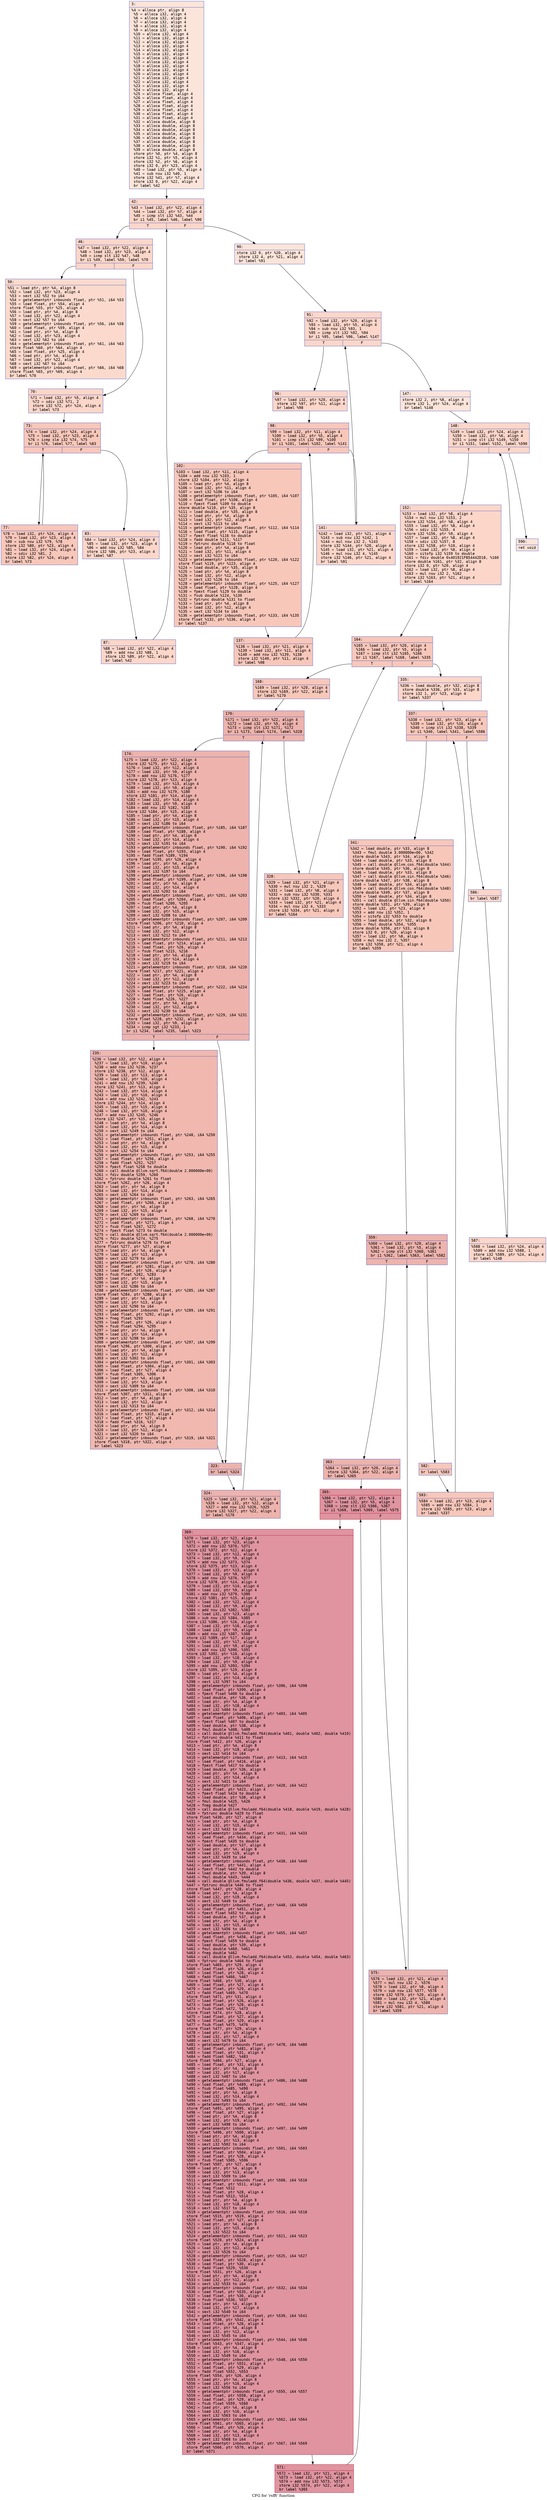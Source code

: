 digraph "CFG for 'rsfft' function" {
	label="CFG for 'rsfft' function";

	Node0x6000028d9f90 [shape=record,color="#3d50c3ff", style=filled, fillcolor="#f5c1a970" fontname="Courier",label="{3:\l|  %4 = alloca ptr, align 8\l  %5 = alloca i32, align 4\l  %6 = alloca i32, align 4\l  %7 = alloca i32, align 4\l  %8 = alloca i32, align 4\l  %9 = alloca i32, align 4\l  %10 = alloca i32, align 4\l  %11 = alloca i32, align 4\l  %12 = alloca i32, align 4\l  %13 = alloca i32, align 4\l  %14 = alloca i32, align 4\l  %15 = alloca i32, align 4\l  %16 = alloca i32, align 4\l  %17 = alloca i32, align 4\l  %18 = alloca i32, align 4\l  %19 = alloca i32, align 4\l  %20 = alloca i32, align 4\l  %21 = alloca i32, align 4\l  %22 = alloca i32, align 4\l  %23 = alloca i32, align 4\l  %24 = alloca i32, align 4\l  %25 = alloca float, align 4\l  %26 = alloca float, align 4\l  %27 = alloca float, align 4\l  %28 = alloca float, align 4\l  %29 = alloca float, align 4\l  %30 = alloca float, align 4\l  %31 = alloca float, align 4\l  %32 = alloca double, align 8\l  %33 = alloca double, align 8\l  %34 = alloca double, align 8\l  %35 = alloca double, align 8\l  %36 = alloca double, align 8\l  %37 = alloca double, align 8\l  %38 = alloca double, align 8\l  %39 = alloca double, align 8\l  store ptr %0, ptr %4, align 8\l  store i32 %1, ptr %5, align 4\l  store i32 %2, ptr %6, align 4\l  store i32 0, ptr %23, align 4\l  %40 = load i32, ptr %5, align 4\l  %41 = sub nsw i32 %40, 1\l  store i32 %41, ptr %7, align 4\l  store i32 0, ptr %22, align 4\l  br label %42\l}"];
	Node0x6000028d9f90 -> Node0x6000028d9fe0[tooltip="3 -> 42\nProbability 100.00%" ];
	Node0x6000028d9fe0 [shape=record,color="#3d50c3ff", style=filled, fillcolor="#f6a38570" fontname="Courier",label="{42:\l|  %43 = load i32, ptr %22, align 4\l  %44 = load i32, ptr %7, align 4\l  %45 = icmp slt i32 %43, %44\l  br i1 %45, label %46, label %90\l|{<s0>T|<s1>F}}"];
	Node0x6000028d9fe0:s0 -> Node0x6000028da030[tooltip="42 -> 46\nProbability 96.88%" ];
	Node0x6000028d9fe0:s1 -> Node0x6000028da260[tooltip="42 -> 90\nProbability 3.12%" ];
	Node0x6000028da030 [shape=record,color="#3d50c3ff", style=filled, fillcolor="#f6a38570" fontname="Courier",label="{46:\l|  %47 = load i32, ptr %22, align 4\l  %48 = load i32, ptr %23, align 4\l  %49 = icmp slt i32 %47, %48\l  br i1 %49, label %50, label %70\l|{<s0>T|<s1>F}}"];
	Node0x6000028da030:s0 -> Node0x6000028da080[tooltip="46 -> 50\nProbability 50.00%" ];
	Node0x6000028da030:s1 -> Node0x6000028da0d0[tooltip="46 -> 70\nProbability 50.00%" ];
	Node0x6000028da080 [shape=record,color="#3d50c3ff", style=filled, fillcolor="#f7ac8e70" fontname="Courier",label="{50:\l|  %51 = load ptr, ptr %4, align 8\l  %52 = load i32, ptr %23, align 4\l  %53 = sext i32 %52 to i64\l  %54 = getelementptr inbounds float, ptr %51, i64 %53\l  %55 = load float, ptr %54, align 4\l  store float %55, ptr %25, align 4\l  %56 = load ptr, ptr %4, align 8\l  %57 = load i32, ptr %22, align 4\l  %58 = sext i32 %57 to i64\l  %59 = getelementptr inbounds float, ptr %56, i64 %58\l  %60 = load float, ptr %59, align 4\l  %61 = load ptr, ptr %4, align 8\l  %62 = load i32, ptr %23, align 4\l  %63 = sext i32 %62 to i64\l  %64 = getelementptr inbounds float, ptr %61, i64 %63\l  store float %60, ptr %64, align 4\l  %65 = load float, ptr %25, align 4\l  %66 = load ptr, ptr %4, align 8\l  %67 = load i32, ptr %22, align 4\l  %68 = sext i32 %67 to i64\l  %69 = getelementptr inbounds float, ptr %66, i64 %68\l  store float %65, ptr %69, align 4\l  br label %70\l}"];
	Node0x6000028da080 -> Node0x6000028da0d0[tooltip="50 -> 70\nProbability 100.00%" ];
	Node0x6000028da0d0 [shape=record,color="#3d50c3ff", style=filled, fillcolor="#f6a38570" fontname="Courier",label="{70:\l|  %71 = load i32, ptr %5, align 4\l  %72 = sdiv i32 %71, 2\l  store i32 %72, ptr %24, align 4\l  br label %73\l}"];
	Node0x6000028da0d0 -> Node0x6000028da120[tooltip="70 -> 73\nProbability 100.00%" ];
	Node0x6000028da120 [shape=record,color="#3d50c3ff", style=filled, fillcolor="#ec7f6370" fontname="Courier",label="{73:\l|  %74 = load i32, ptr %24, align 4\l  %75 = load i32, ptr %23, align 4\l  %76 = icmp sle i32 %74, %75\l  br i1 %76, label %77, label %83\l|{<s0>T|<s1>F}}"];
	Node0x6000028da120:s0 -> Node0x6000028da170[tooltip="73 -> 77\nProbability 96.88%" ];
	Node0x6000028da120:s1 -> Node0x6000028da1c0[tooltip="73 -> 83\nProbability 3.12%" ];
	Node0x6000028da170 [shape=record,color="#3d50c3ff", style=filled, fillcolor="#ec7f6370" fontname="Courier",label="{77:\l|  %78 = load i32, ptr %24, align 4\l  %79 = load i32, ptr %23, align 4\l  %80 = sub nsw i32 %79, %78\l  store i32 %80, ptr %23, align 4\l  %81 = load i32, ptr %24, align 4\l  %82 = sdiv i32 %81, 2\l  store i32 %82, ptr %24, align 4\l  br label %73\l}"];
	Node0x6000028da170 -> Node0x6000028da120[tooltip="77 -> 73\nProbability 100.00%" ];
	Node0x6000028da1c0 [shape=record,color="#3d50c3ff", style=filled, fillcolor="#f6a38570" fontname="Courier",label="{83:\l|  %84 = load i32, ptr %24, align 4\l  %85 = load i32, ptr %23, align 4\l  %86 = add nsw i32 %85, %84\l  store i32 %86, ptr %23, align 4\l  br label %87\l}"];
	Node0x6000028da1c0 -> Node0x6000028da210[tooltip="83 -> 87\nProbability 100.00%" ];
	Node0x6000028da210 [shape=record,color="#3d50c3ff", style=filled, fillcolor="#f6a38570" fontname="Courier",label="{87:\l|  %88 = load i32, ptr %22, align 4\l  %89 = add nsw i32 %88, 1\l  store i32 %89, ptr %22, align 4\l  br label %42\l}"];
	Node0x6000028da210 -> Node0x6000028d9fe0[tooltip="87 -> 42\nProbability 100.00%" ];
	Node0x6000028da260 [shape=record,color="#3d50c3ff", style=filled, fillcolor="#f5c1a970" fontname="Courier",label="{90:\l|  store i32 0, ptr %20, align 4\l  store i32 4, ptr %21, align 4\l  br label %91\l}"];
	Node0x6000028da260 -> Node0x6000028da2b0[tooltip="90 -> 91\nProbability 100.00%" ];
	Node0x6000028da2b0 [shape=record,color="#3d50c3ff", style=filled, fillcolor="#f6a38570" fontname="Courier",label="{91:\l|  %92 = load i32, ptr %20, align 4\l  %93 = load i32, ptr %5, align 4\l  %94 = sub nsw i32 %93, 1\l  %95 = icmp slt i32 %92, %94\l  br i1 %95, label %96, label %147\l|{<s0>T|<s1>F}}"];
	Node0x6000028da2b0:s0 -> Node0x6000028da300[tooltip="91 -> 96\nProbability 96.88%" ];
	Node0x6000028da2b0:s1 -> Node0x6000028da490[tooltip="91 -> 147\nProbability 3.12%" ];
	Node0x6000028da300 [shape=record,color="#3d50c3ff", style=filled, fillcolor="#f6a38570" fontname="Courier",label="{96:\l|  %97 = load i32, ptr %20, align 4\l  store i32 %97, ptr %11, align 4\l  br label %98\l}"];
	Node0x6000028da300 -> Node0x6000028da350[tooltip="96 -> 98\nProbability 100.00%" ];
	Node0x6000028da350 [shape=record,color="#3d50c3ff", style=filled, fillcolor="#ec7f6370" fontname="Courier",label="{98:\l|  %99 = load i32, ptr %11, align 4\l  %100 = load i32, ptr %5, align 4\l  %101 = icmp slt i32 %99, %100\l  br i1 %101, label %102, label %141\l|{<s0>T|<s1>F}}"];
	Node0x6000028da350:s0 -> Node0x6000028da3a0[tooltip="98 -> 102\nProbability 96.88%" ];
	Node0x6000028da350:s1 -> Node0x6000028da440[tooltip="98 -> 141\nProbability 3.12%" ];
	Node0x6000028da3a0 [shape=record,color="#3d50c3ff", style=filled, fillcolor="#ec7f6370" fontname="Courier",label="{102:\l|  %103 = load i32, ptr %11, align 4\l  %104 = add nsw i32 %103, 1\l  store i32 %104, ptr %12, align 4\l  %105 = load ptr, ptr %4, align 8\l  %106 = load i32, ptr %11, align 4\l  %107 = sext i32 %106 to i64\l  %108 = getelementptr inbounds float, ptr %105, i64 %107\l  %109 = load float, ptr %108, align 4\l  %110 = fpext float %109 to double\l  store double %110, ptr %35, align 8\l  %111 = load double, ptr %35, align 8\l  %112 = load ptr, ptr %4, align 8\l  %113 = load i32, ptr %12, align 4\l  %114 = sext i32 %113 to i64\l  %115 = getelementptr inbounds float, ptr %112, i64 %114\l  %116 = load float, ptr %115, align 4\l  %117 = fpext float %116 to double\l  %118 = fadd double %111, %117\l  %119 = fptrunc double %118 to float\l  %120 = load ptr, ptr %4, align 8\l  %121 = load i32, ptr %11, align 4\l  %122 = sext i32 %121 to i64\l  %123 = getelementptr inbounds float, ptr %120, i64 %122\l  store float %119, ptr %123, align 4\l  %124 = load double, ptr %35, align 8\l  %125 = load ptr, ptr %4, align 8\l  %126 = load i32, ptr %12, align 4\l  %127 = sext i32 %126 to i64\l  %128 = getelementptr inbounds float, ptr %125, i64 %127\l  %129 = load float, ptr %128, align 4\l  %130 = fpext float %129 to double\l  %131 = fsub double %124, %130\l  %132 = fptrunc double %131 to float\l  %133 = load ptr, ptr %4, align 8\l  %134 = load i32, ptr %12, align 4\l  %135 = sext i32 %134 to i64\l  %136 = getelementptr inbounds float, ptr %133, i64 %135\l  store float %132, ptr %136, align 4\l  br label %137\l}"];
	Node0x6000028da3a0 -> Node0x6000028da3f0[tooltip="102 -> 137\nProbability 100.00%" ];
	Node0x6000028da3f0 [shape=record,color="#3d50c3ff", style=filled, fillcolor="#ec7f6370" fontname="Courier",label="{137:\l|  %138 = load i32, ptr %21, align 4\l  %139 = load i32, ptr %11, align 4\l  %140 = add nsw i32 %139, %138\l  store i32 %140, ptr %11, align 4\l  br label %98\l}"];
	Node0x6000028da3f0 -> Node0x6000028da350[tooltip="137 -> 98\nProbability 100.00%" ];
	Node0x6000028da440 [shape=record,color="#3d50c3ff", style=filled, fillcolor="#f6a38570" fontname="Courier",label="{141:\l|  %142 = load i32, ptr %21, align 4\l  %143 = sub nsw i32 %142, 1\l  %144 = mul nsw i32 2, %143\l  store i32 %144, ptr %20, align 4\l  %145 = load i32, ptr %21, align 4\l  %146 = mul nsw i32 4, %145\l  store i32 %146, ptr %21, align 4\l  br label %91\l}"];
	Node0x6000028da440 -> Node0x6000028da2b0[tooltip="141 -> 91\nProbability 100.00%" ];
	Node0x6000028da490 [shape=record,color="#3d50c3ff", style=filled, fillcolor="#f5c1a970" fontname="Courier",label="{147:\l|  store i32 2, ptr %8, align 4\l  store i32 1, ptr %24, align 4\l  br label %148\l}"];
	Node0x6000028da490 -> Node0x6000028da4e0[tooltip="147 -> 148\nProbability 100.00%" ];
	Node0x6000028da4e0 [shape=record,color="#3d50c3ff", style=filled, fillcolor="#f6a38570" fontname="Courier",label="{148:\l|  %149 = load i32, ptr %24, align 4\l  %150 = load i32, ptr %6, align 4\l  %151 = icmp slt i32 %149, %150\l  br i1 %151, label %152, label %590\l|{<s0>T|<s1>F}}"];
	Node0x6000028da4e0:s0 -> Node0x6000028da530[tooltip="148 -> 152\nProbability 96.88%" ];
	Node0x6000028da4e0:s1 -> Node0x6000028dac10[tooltip="148 -> 590\nProbability 3.12%" ];
	Node0x6000028da530 [shape=record,color="#3d50c3ff", style=filled, fillcolor="#f6a38570" fontname="Courier",label="{152:\l|  %153 = load i32, ptr %8, align 4\l  %154 = mul nsw i32 %153, 2\l  store i32 %154, ptr %8, align 4\l  %155 = load i32, ptr %8, align 4\l  %156 = sdiv i32 %155, 4\l  store i32 %156, ptr %9, align 4\l  %157 = load i32, ptr %8, align 4\l  %158 = sdiv i32 %157, 8\l  store i32 %158, ptr %10, align 4\l  %159 = load i32, ptr %8, align 4\l  %160 = sitofp i32 %159 to double\l  %161 = fdiv double 0x401921FB54442D18, %160\l  store double %161, ptr %32, align 8\l  store i32 0, ptr %20, align 4\l  %162 = load i32, ptr %8, align 4\l  %163 = mul nsw i32 2, %162\l  store i32 %163, ptr %21, align 4\l  br label %164\l}"];
	Node0x6000028da530 -> Node0x6000028da580[tooltip="152 -> 164\nProbability 100.00%" ];
	Node0x6000028da580 [shape=record,color="#3d50c3ff", style=filled, fillcolor="#ec7f6370" fontname="Courier",label="{164:\l|  %165 = load i32, ptr %20, align 4\l  %166 = load i32, ptr %5, align 4\l  %167 = icmp slt i32 %165, %166\l  br i1 %167, label %168, label %335\l|{<s0>T|<s1>F}}"];
	Node0x6000028da580:s0 -> Node0x6000028da5d0[tooltip="164 -> 168\nProbability 96.88%" ];
	Node0x6000028da580:s1 -> Node0x6000028da800[tooltip="164 -> 335\nProbability 3.12%" ];
	Node0x6000028da5d0 [shape=record,color="#3d50c3ff", style=filled, fillcolor="#ec7f6370" fontname="Courier",label="{168:\l|  %169 = load i32, ptr %20, align 4\l  store i32 %169, ptr %22, align 4\l  br label %170\l}"];
	Node0x6000028da5d0 -> Node0x6000028da620[tooltip="168 -> 170\nProbability 100.00%" ];
	Node0x6000028da620 [shape=record,color="#3d50c3ff", style=filled, fillcolor="#d6524470" fontname="Courier",label="{170:\l|  %171 = load i32, ptr %22, align 4\l  %172 = load i32, ptr %5, align 4\l  %173 = icmp slt i32 %171, %172\l  br i1 %173, label %174, label %328\l|{<s0>T|<s1>F}}"];
	Node0x6000028da620:s0 -> Node0x6000028da670[tooltip="170 -> 174\nProbability 96.88%" ];
	Node0x6000028da620:s1 -> Node0x6000028da7b0[tooltip="170 -> 328\nProbability 3.12%" ];
	Node0x6000028da670 [shape=record,color="#3d50c3ff", style=filled, fillcolor="#d6524470" fontname="Courier",label="{174:\l|  %175 = load i32, ptr %22, align 4\l  store i32 %175, ptr %12, align 4\l  %176 = load i32, ptr %12, align 4\l  %177 = load i32, ptr %9, align 4\l  %178 = add nsw i32 %176, %177\l  store i32 %178, ptr %13, align 4\l  %179 = load i32, ptr %13, align 4\l  %180 = load i32, ptr %9, align 4\l  %181 = add nsw i32 %179, %180\l  store i32 %181, ptr %14, align 4\l  %182 = load i32, ptr %14, align 4\l  %183 = load i32, ptr %9, align 4\l  %184 = add nsw i32 %182, %183\l  store i32 %184, ptr %15, align 4\l  %185 = load ptr, ptr %4, align 8\l  %186 = load i32, ptr %15, align 4\l  %187 = sext i32 %186 to i64\l  %188 = getelementptr inbounds float, ptr %185, i64 %187\l  %189 = load float, ptr %188, align 4\l  %190 = load ptr, ptr %4, align 8\l  %191 = load i32, ptr %14, align 4\l  %192 = sext i32 %191 to i64\l  %193 = getelementptr inbounds float, ptr %190, i64 %192\l  %194 = load float, ptr %193, align 4\l  %195 = fadd float %189, %194\l  store float %195, ptr %26, align 4\l  %196 = load ptr, ptr %4, align 8\l  %197 = load i32, ptr %15, align 4\l  %198 = sext i32 %197 to i64\l  %199 = getelementptr inbounds float, ptr %196, i64 %198\l  %200 = load float, ptr %199, align 4\l  %201 = load ptr, ptr %4, align 8\l  %202 = load i32, ptr %14, align 4\l  %203 = sext i32 %202 to i64\l  %204 = getelementptr inbounds float, ptr %201, i64 %203\l  %205 = load float, ptr %204, align 4\l  %206 = fsub float %200, %205\l  %207 = load ptr, ptr %4, align 8\l  %208 = load i32, ptr %15, align 4\l  %209 = sext i32 %208 to i64\l  %210 = getelementptr inbounds float, ptr %207, i64 %209\l  store float %206, ptr %210, align 4\l  %211 = load ptr, ptr %4, align 8\l  %212 = load i32, ptr %12, align 4\l  %213 = sext i32 %212 to i64\l  %214 = getelementptr inbounds float, ptr %211, i64 %213\l  %215 = load float, ptr %214, align 4\l  %216 = load float, ptr %26, align 4\l  %217 = fsub float %215, %216\l  %218 = load ptr, ptr %4, align 8\l  %219 = load i32, ptr %14, align 4\l  %220 = sext i32 %219 to i64\l  %221 = getelementptr inbounds float, ptr %218, i64 %220\l  store float %217, ptr %221, align 4\l  %222 = load ptr, ptr %4, align 8\l  %223 = load i32, ptr %12, align 4\l  %224 = sext i32 %223 to i64\l  %225 = getelementptr inbounds float, ptr %222, i64 %224\l  %226 = load float, ptr %225, align 4\l  %227 = load float, ptr %26, align 4\l  %228 = fadd float %226, %227\l  %229 = load ptr, ptr %4, align 8\l  %230 = load i32, ptr %12, align 4\l  %231 = sext i32 %230 to i64\l  %232 = getelementptr inbounds float, ptr %229, i64 %231\l  store float %228, ptr %232, align 4\l  %233 = load i32, ptr %9, align 4\l  %234 = icmp sgt i32 %233, 1\l  br i1 %234, label %235, label %323\l|{<s0>T|<s1>F}}"];
	Node0x6000028da670:s0 -> Node0x6000028da6c0[tooltip="174 -> 235\nProbability 50.00%" ];
	Node0x6000028da670:s1 -> Node0x6000028da710[tooltip="174 -> 323\nProbability 50.00%" ];
	Node0x6000028da6c0 [shape=record,color="#3d50c3ff", style=filled, fillcolor="#dc5d4a70" fontname="Courier",label="{235:\l|  %236 = load i32, ptr %12, align 4\l  %237 = load i32, ptr %10, align 4\l  %238 = add nsw i32 %236, %237\l  store i32 %238, ptr %12, align 4\l  %239 = load i32, ptr %13, align 4\l  %240 = load i32, ptr %10, align 4\l  %241 = add nsw i32 %239, %240\l  store i32 %241, ptr %13, align 4\l  %242 = load i32, ptr %14, align 4\l  %243 = load i32, ptr %10, align 4\l  %244 = add nsw i32 %242, %243\l  store i32 %244, ptr %14, align 4\l  %245 = load i32, ptr %15, align 4\l  %246 = load i32, ptr %10, align 4\l  %247 = add nsw i32 %245, %246\l  store i32 %247, ptr %15, align 4\l  %248 = load ptr, ptr %4, align 8\l  %249 = load i32, ptr %14, align 4\l  %250 = sext i32 %249 to i64\l  %251 = getelementptr inbounds float, ptr %248, i64 %250\l  %252 = load float, ptr %251, align 4\l  %253 = load ptr, ptr %4, align 8\l  %254 = load i32, ptr %15, align 4\l  %255 = sext i32 %254 to i64\l  %256 = getelementptr inbounds float, ptr %253, i64 %255\l  %257 = load float, ptr %256, align 4\l  %258 = fadd float %252, %257\l  %259 = fpext float %258 to double\l  %260 = call double @llvm.sqrt.f64(double 2.000000e+00)\l  %261 = fdiv double %259, %260\l  %262 = fptrunc double %261 to float\l  store float %262, ptr %26, align 4\l  %263 = load ptr, ptr %4, align 8\l  %264 = load i32, ptr %14, align 4\l  %265 = sext i32 %264 to i64\l  %266 = getelementptr inbounds float, ptr %263, i64 %265\l  %267 = load float, ptr %266, align 4\l  %268 = load ptr, ptr %4, align 8\l  %269 = load i32, ptr %15, align 4\l  %270 = sext i32 %269 to i64\l  %271 = getelementptr inbounds float, ptr %268, i64 %270\l  %272 = load float, ptr %271, align 4\l  %273 = fsub float %267, %272\l  %274 = fpext float %273 to double\l  %275 = call double @llvm.sqrt.f64(double 2.000000e+00)\l  %276 = fdiv double %274, %275\l  %277 = fptrunc double %276 to float\l  store float %277, ptr %27, align 4\l  %278 = load ptr, ptr %4, align 8\l  %279 = load i32, ptr %13, align 4\l  %280 = sext i32 %279 to i64\l  %281 = getelementptr inbounds float, ptr %278, i64 %280\l  %282 = load float, ptr %281, align 4\l  %283 = load float, ptr %26, align 4\l  %284 = fsub float %282, %283\l  %285 = load ptr, ptr %4, align 8\l  %286 = load i32, ptr %15, align 4\l  %287 = sext i32 %286 to i64\l  %288 = getelementptr inbounds float, ptr %285, i64 %287\l  store float %284, ptr %288, align 4\l  %289 = load ptr, ptr %4, align 8\l  %290 = load i32, ptr %13, align 4\l  %291 = sext i32 %290 to i64\l  %292 = getelementptr inbounds float, ptr %289, i64 %291\l  %293 = load float, ptr %292, align 4\l  %294 = fneg float %293\l  %295 = load float, ptr %26, align 4\l  %296 = fsub float %294, %295\l  %297 = load ptr, ptr %4, align 8\l  %298 = load i32, ptr %14, align 4\l  %299 = sext i32 %298 to i64\l  %300 = getelementptr inbounds float, ptr %297, i64 %299\l  store float %296, ptr %300, align 4\l  %301 = load ptr, ptr %4, align 8\l  %302 = load i32, ptr %12, align 4\l  %303 = sext i32 %302 to i64\l  %304 = getelementptr inbounds float, ptr %301, i64 %303\l  %305 = load float, ptr %304, align 4\l  %306 = load float, ptr %27, align 4\l  %307 = fsub float %305, %306\l  %308 = load ptr, ptr %4, align 8\l  %309 = load i32, ptr %13, align 4\l  %310 = sext i32 %309 to i64\l  %311 = getelementptr inbounds float, ptr %308, i64 %310\l  store float %307, ptr %311, align 4\l  %312 = load ptr, ptr %4, align 8\l  %313 = load i32, ptr %12, align 4\l  %314 = sext i32 %313 to i64\l  %315 = getelementptr inbounds float, ptr %312, i64 %314\l  %316 = load float, ptr %315, align 4\l  %317 = load float, ptr %27, align 4\l  %318 = fadd float %316, %317\l  %319 = load ptr, ptr %4, align 8\l  %320 = load i32, ptr %12, align 4\l  %321 = sext i32 %320 to i64\l  %322 = getelementptr inbounds float, ptr %319, i64 %321\l  store float %318, ptr %322, align 4\l  br label %323\l}"];
	Node0x6000028da6c0 -> Node0x6000028da710[tooltip="235 -> 323\nProbability 100.00%" ];
	Node0x6000028da710 [shape=record,color="#3d50c3ff", style=filled, fillcolor="#d6524470" fontname="Courier",label="{323:\l|  br label %324\l}"];
	Node0x6000028da710 -> Node0x6000028da760[tooltip="323 -> 324\nProbability 100.00%" ];
	Node0x6000028da760 [shape=record,color="#3d50c3ff", style=filled, fillcolor="#d6524470" fontname="Courier",label="{324:\l|  %325 = load i32, ptr %21, align 4\l  %326 = load i32, ptr %22, align 4\l  %327 = add nsw i32 %326, %325\l  store i32 %327, ptr %22, align 4\l  br label %170\l}"];
	Node0x6000028da760 -> Node0x6000028da620[tooltip="324 -> 170\nProbability 100.00%" ];
	Node0x6000028da7b0 [shape=record,color="#3d50c3ff", style=filled, fillcolor="#ec7f6370" fontname="Courier",label="{328:\l|  %329 = load i32, ptr %21, align 4\l  %330 = mul nsw i32 2, %329\l  %331 = load i32, ptr %8, align 4\l  %332 = sub nsw i32 %330, %331\l  store i32 %332, ptr %20, align 4\l  %333 = load i32, ptr %21, align 4\l  %334 = mul nsw i32 4, %333\l  store i32 %334, ptr %21, align 4\l  br label %164\l}"];
	Node0x6000028da7b0 -> Node0x6000028da580[tooltip="328 -> 164\nProbability 100.00%" ];
	Node0x6000028da800 [shape=record,color="#3d50c3ff", style=filled, fillcolor="#f6a38570" fontname="Courier",label="{335:\l|  %336 = load double, ptr %32, align 8\l  store double %336, ptr %33, align 8\l  store i32 1, ptr %23, align 4\l  br label %337\l}"];
	Node0x6000028da800 -> Node0x6000028da850[tooltip="335 -> 337\nProbability 100.00%" ];
	Node0x6000028da850 [shape=record,color="#3d50c3ff", style=filled, fillcolor="#ec7f6370" fontname="Courier",label="{337:\l|  %338 = load i32, ptr %23, align 4\l  %339 = load i32, ptr %10, align 4\l  %340 = icmp slt i32 %338, %339\l  br i1 %340, label %341, label %586\l|{<s0>T|<s1>F}}"];
	Node0x6000028da850:s0 -> Node0x6000028da8a0[tooltip="337 -> 341\nProbability 96.88%" ];
	Node0x6000028da850:s1 -> Node0x6000028dab70[tooltip="337 -> 586\nProbability 3.12%" ];
	Node0x6000028da8a0 [shape=record,color="#3d50c3ff", style=filled, fillcolor="#ec7f6370" fontname="Courier",label="{341:\l|  %342 = load double, ptr %33, align 8\l  %343 = fmul double 3.000000e+00, %342\l  store double %343, ptr %34, align 8\l  %344 = load double, ptr %33, align 8\l  %345 = call double @llvm.cos.f64(double %344)\l  store double %345, ptr %36, align 8\l  %346 = load double, ptr %33, align 8\l  %347 = call double @llvm.sin.f64(double %346)\l  store double %347, ptr %38, align 8\l  %348 = load double, ptr %34, align 8\l  %349 = call double @llvm.cos.f64(double %348)\l  store double %349, ptr %37, align 8\l  %350 = load double, ptr %34, align 8\l  %351 = call double @llvm.sin.f64(double %350)\l  store double %351, ptr %39, align 8\l  %352 = load i32, ptr %23, align 4\l  %353 = add nsw i32 %352, 1\l  %354 = sitofp i32 %353 to double\l  %355 = load double, ptr %32, align 8\l  %356 = fmul double %354, %355\l  store double %356, ptr %33, align 8\l  store i32 0, ptr %20, align 4\l  %357 = load i32, ptr %8, align 4\l  %358 = mul nsw i32 2, %357\l  store i32 %358, ptr %21, align 4\l  br label %359\l}"];
	Node0x6000028da8a0 -> Node0x6000028da8f0[tooltip="341 -> 359\nProbability 100.00%" ];
	Node0x6000028da8f0 [shape=record,color="#3d50c3ff", style=filled, fillcolor="#d6524470" fontname="Courier",label="{359:\l|  %360 = load i32, ptr %20, align 4\l  %361 = load i32, ptr %5, align 4\l  %362 = icmp slt i32 %360, %361\l  br i1 %362, label %363, label %582\l|{<s0>T|<s1>F}}"];
	Node0x6000028da8f0:s0 -> Node0x6000028da940[tooltip="359 -> 363\nProbability 96.88%" ];
	Node0x6000028da8f0:s1 -> Node0x6000028daad0[tooltip="359 -> 582\nProbability 3.12%" ];
	Node0x6000028da940 [shape=record,color="#3d50c3ff", style=filled, fillcolor="#d6524470" fontname="Courier",label="{363:\l|  %364 = load i32, ptr %20, align 4\l  store i32 %364, ptr %22, align 4\l  br label %365\l}"];
	Node0x6000028da940 -> Node0x6000028da990[tooltip="363 -> 365\nProbability 100.00%" ];
	Node0x6000028da990 [shape=record,color="#b70d28ff", style=filled, fillcolor="#b70d2870" fontname="Courier",label="{365:\l|  %366 = load i32, ptr %22, align 4\l  %367 = load i32, ptr %5, align 4\l  %368 = icmp slt i32 %366, %367\l  br i1 %368, label %369, label %575\l|{<s0>T|<s1>F}}"];
	Node0x6000028da990:s0 -> Node0x6000028da9e0[tooltip="365 -> 369\nProbability 96.88%" ];
	Node0x6000028da990:s1 -> Node0x6000028daa80[tooltip="365 -> 575\nProbability 3.12%" ];
	Node0x6000028da9e0 [shape=record,color="#b70d28ff", style=filled, fillcolor="#b70d2870" fontname="Courier",label="{369:\l|  %370 = load i32, ptr %22, align 4\l  %371 = load i32, ptr %23, align 4\l  %372 = add nsw i32 %370, %371\l  store i32 %372, ptr %12, align 4\l  %373 = load i32, ptr %12, align 4\l  %374 = load i32, ptr %9, align 4\l  %375 = add nsw i32 %373, %374\l  store i32 %375, ptr %13, align 4\l  %376 = load i32, ptr %13, align 4\l  %377 = load i32, ptr %9, align 4\l  %378 = add nsw i32 %376, %377\l  store i32 %378, ptr %14, align 4\l  %379 = load i32, ptr %14, align 4\l  %380 = load i32, ptr %9, align 4\l  %381 = add nsw i32 %379, %380\l  store i32 %381, ptr %15, align 4\l  %382 = load i32, ptr %22, align 4\l  %383 = load i32, ptr %9, align 4\l  %384 = add nsw i32 %382, %383\l  %385 = load i32, ptr %23, align 4\l  %386 = sub nsw i32 %384, %385\l  store i32 %386, ptr %16, align 4\l  %387 = load i32, ptr %16, align 4\l  %388 = load i32, ptr %9, align 4\l  %389 = add nsw i32 %387, %388\l  store i32 %389, ptr %17, align 4\l  %390 = load i32, ptr %17, align 4\l  %391 = load i32, ptr %9, align 4\l  %392 = add nsw i32 %390, %391\l  store i32 %392, ptr %18, align 4\l  %393 = load i32, ptr %18, align 4\l  %394 = load i32, ptr %9, align 4\l  %395 = add nsw i32 %393, %394\l  store i32 %395, ptr %19, align 4\l  %396 = load ptr, ptr %4, align 8\l  %397 = load i32, ptr %14, align 4\l  %398 = sext i32 %397 to i64\l  %399 = getelementptr inbounds float, ptr %396, i64 %398\l  %400 = load float, ptr %399, align 4\l  %401 = fpext float %400 to double\l  %402 = load double, ptr %36, align 8\l  %403 = load ptr, ptr %4, align 8\l  %404 = load i32, ptr %18, align 4\l  %405 = sext i32 %404 to i64\l  %406 = getelementptr inbounds float, ptr %403, i64 %405\l  %407 = load float, ptr %406, align 4\l  %408 = fpext float %407 to double\l  %409 = load double, ptr %38, align 8\l  %410 = fmul double %408, %409\l  %411 = call double @llvm.fmuladd.f64(double %401, double %402, double %410)\l  %412 = fptrunc double %411 to float\l  store float %412, ptr %26, align 4\l  %413 = load ptr, ptr %4, align 8\l  %414 = load i32, ptr %18, align 4\l  %415 = sext i32 %414 to i64\l  %416 = getelementptr inbounds float, ptr %413, i64 %415\l  %417 = load float, ptr %416, align 4\l  %418 = fpext float %417 to double\l  %419 = load double, ptr %36, align 8\l  %420 = load ptr, ptr %4, align 8\l  %421 = load i32, ptr %14, align 4\l  %422 = sext i32 %421 to i64\l  %423 = getelementptr inbounds float, ptr %420, i64 %422\l  %424 = load float, ptr %423, align 4\l  %425 = fpext float %424 to double\l  %426 = load double, ptr %38, align 8\l  %427 = fmul double %425, %426\l  %428 = fneg double %427\l  %429 = call double @llvm.fmuladd.f64(double %418, double %419, double %428)\l  %430 = fptrunc double %429 to float\l  store float %430, ptr %27, align 4\l  %431 = load ptr, ptr %4, align 8\l  %432 = load i32, ptr %15, align 4\l  %433 = sext i32 %432 to i64\l  %434 = getelementptr inbounds float, ptr %431, i64 %433\l  %435 = load float, ptr %434, align 4\l  %436 = fpext float %435 to double\l  %437 = load double, ptr %37, align 8\l  %438 = load ptr, ptr %4, align 8\l  %439 = load i32, ptr %19, align 4\l  %440 = sext i32 %439 to i64\l  %441 = getelementptr inbounds float, ptr %438, i64 %440\l  %442 = load float, ptr %441, align 4\l  %443 = fpext float %442 to double\l  %444 = load double, ptr %39, align 8\l  %445 = fmul double %443, %444\l  %446 = call double @llvm.fmuladd.f64(double %436, double %437, double %445)\l  %447 = fptrunc double %446 to float\l  store float %447, ptr %28, align 4\l  %448 = load ptr, ptr %4, align 8\l  %449 = load i32, ptr %19, align 4\l  %450 = sext i32 %449 to i64\l  %451 = getelementptr inbounds float, ptr %448, i64 %450\l  %452 = load float, ptr %451, align 4\l  %453 = fpext float %452 to double\l  %454 = load double, ptr %37, align 8\l  %455 = load ptr, ptr %4, align 8\l  %456 = load i32, ptr %15, align 4\l  %457 = sext i32 %456 to i64\l  %458 = getelementptr inbounds float, ptr %455, i64 %457\l  %459 = load float, ptr %458, align 4\l  %460 = fpext float %459 to double\l  %461 = load double, ptr %39, align 8\l  %462 = fmul double %460, %461\l  %463 = fneg double %462\l  %464 = call double @llvm.fmuladd.f64(double %453, double %454, double %463)\l  %465 = fptrunc double %464 to float\l  store float %465, ptr %29, align 4\l  %466 = load float, ptr %26, align 4\l  %467 = load float, ptr %28, align 4\l  %468 = fadd float %466, %467\l  store float %468, ptr %30, align 4\l  %469 = load float, ptr %27, align 4\l  %470 = load float, ptr %29, align 4\l  %471 = fadd float %469, %470\l  store float %471, ptr %31, align 4\l  %472 = load float, ptr %26, align 4\l  %473 = load float, ptr %28, align 4\l  %474 = fsub float %472, %473\l  store float %474, ptr %28, align 4\l  %475 = load float, ptr %27, align 4\l  %476 = load float, ptr %29, align 4\l  %477 = fsub float %475, %476\l  store float %477, ptr %29, align 4\l  %478 = load ptr, ptr %4, align 8\l  %479 = load i32, ptr %17, align 4\l  %480 = sext i32 %479 to i64\l  %481 = getelementptr inbounds float, ptr %478, i64 %480\l  %482 = load float, ptr %481, align 4\l  %483 = load float, ptr %31, align 4\l  %484 = fadd float %482, %483\l  store float %484, ptr %27, align 4\l  %485 = load float, ptr %31, align 4\l  %486 = load ptr, ptr %4, align 8\l  %487 = load i32, ptr %17, align 4\l  %488 = sext i32 %487 to i64\l  %489 = getelementptr inbounds float, ptr %486, i64 %488\l  %490 = load float, ptr %489, align 4\l  %491 = fsub float %485, %490\l  %492 = load ptr, ptr %4, align 8\l  %493 = load i32, ptr %14, align 4\l  %494 = sext i32 %493 to i64\l  %495 = getelementptr inbounds float, ptr %492, i64 %494\l  store float %491, ptr %495, align 4\l  %496 = load float, ptr %27, align 4\l  %497 = load ptr, ptr %4, align 8\l  %498 = load i32, ptr %19, align 4\l  %499 = sext i32 %498 to i64\l  %500 = getelementptr inbounds float, ptr %497, i64 %499\l  store float %496, ptr %500, align 4\l  %501 = load ptr, ptr %4, align 8\l  %502 = load i32, ptr %13, align 4\l  %503 = sext i32 %502 to i64\l  %504 = getelementptr inbounds float, ptr %501, i64 %503\l  %505 = load float, ptr %504, align 4\l  %506 = load float, ptr %28, align 4\l  %507 = fsub float %505, %506\l  store float %507, ptr %27, align 4\l  %508 = load ptr, ptr %4, align 8\l  %509 = load i32, ptr %13, align 4\l  %510 = sext i32 %509 to i64\l  %511 = getelementptr inbounds float, ptr %508, i64 %510\l  %512 = load float, ptr %511, align 4\l  %513 = fneg float %512\l  %514 = load float, ptr %28, align 4\l  %515 = fsub float %513, %514\l  %516 = load ptr, ptr %4, align 8\l  %517 = load i32, ptr %18, align 4\l  %518 = sext i32 %517 to i64\l  %519 = getelementptr inbounds float, ptr %516, i64 %518\l  store float %515, ptr %519, align 4\l  %520 = load float, ptr %27, align 4\l  %521 = load ptr, ptr %4, align 8\l  %522 = load i32, ptr %15, align 4\l  %523 = sext i32 %522 to i64\l  %524 = getelementptr inbounds float, ptr %521, i64 %523\l  store float %520, ptr %524, align 4\l  %525 = load ptr, ptr %4, align 8\l  %526 = load i32, ptr %12, align 4\l  %527 = sext i32 %526 to i64\l  %528 = getelementptr inbounds float, ptr %525, i64 %527\l  %529 = load float, ptr %528, align 4\l  %530 = load float, ptr %30, align 4\l  %531 = fadd float %529, %530\l  store float %531, ptr %26, align 4\l  %532 = load ptr, ptr %4, align 8\l  %533 = load i32, ptr %12, align 4\l  %534 = sext i32 %533 to i64\l  %535 = getelementptr inbounds float, ptr %532, i64 %534\l  %536 = load float, ptr %535, align 4\l  %537 = load float, ptr %30, align 4\l  %538 = fsub float %536, %537\l  %539 = load ptr, ptr %4, align 8\l  %540 = load i32, ptr %17, align 4\l  %541 = sext i32 %540 to i64\l  %542 = getelementptr inbounds float, ptr %539, i64 %541\l  store float %538, ptr %542, align 4\l  %543 = load float, ptr %26, align 4\l  %544 = load ptr, ptr %4, align 8\l  %545 = load i32, ptr %12, align 4\l  %546 = sext i32 %545 to i64\l  %547 = getelementptr inbounds float, ptr %544, i64 %546\l  store float %543, ptr %547, align 4\l  %548 = load ptr, ptr %4, align 8\l  %549 = load i32, ptr %16, align 4\l  %550 = sext i32 %549 to i64\l  %551 = getelementptr inbounds float, ptr %548, i64 %550\l  %552 = load float, ptr %551, align 4\l  %553 = load float, ptr %29, align 4\l  %554 = fadd float %552, %553\l  store float %554, ptr %26, align 4\l  %555 = load ptr, ptr %4, align 8\l  %556 = load i32, ptr %16, align 4\l  %557 = sext i32 %556 to i64\l  %558 = getelementptr inbounds float, ptr %555, i64 %557\l  %559 = load float, ptr %558, align 4\l  %560 = load float, ptr %29, align 4\l  %561 = fsub float %559, %560\l  %562 = load ptr, ptr %4, align 8\l  %563 = load i32, ptr %16, align 4\l  %564 = sext i32 %563 to i64\l  %565 = getelementptr inbounds float, ptr %562, i64 %564\l  store float %561, ptr %565, align 4\l  %566 = load float, ptr %26, align 4\l  %567 = load ptr, ptr %4, align 8\l  %568 = load i32, ptr %13, align 4\l  %569 = sext i32 %568 to i64\l  %570 = getelementptr inbounds float, ptr %567, i64 %569\l  store float %566, ptr %570, align 4\l  br label %571\l}"];
	Node0x6000028da9e0 -> Node0x6000028daa30[tooltip="369 -> 571\nProbability 100.00%" ];
	Node0x6000028daa30 [shape=record,color="#b70d28ff", style=filled, fillcolor="#b70d2870" fontname="Courier",label="{571:\l|  %572 = load i32, ptr %21, align 4\l  %573 = load i32, ptr %22, align 4\l  %574 = add nsw i32 %573, %572\l  store i32 %574, ptr %22, align 4\l  br label %365\l}"];
	Node0x6000028daa30 -> Node0x6000028da990[tooltip="571 -> 365\nProbability 100.00%" ];
	Node0x6000028daa80 [shape=record,color="#3d50c3ff", style=filled, fillcolor="#d6524470" fontname="Courier",label="{575:\l|  %576 = load i32, ptr %21, align 4\l  %577 = mul nsw i32 2, %576\l  %578 = load i32, ptr %8, align 4\l  %579 = sub nsw i32 %577, %578\l  store i32 %579, ptr %20, align 4\l  %580 = load i32, ptr %21, align 4\l  %581 = mul nsw i32 4, %580\l  store i32 %581, ptr %21, align 4\l  br label %359\l}"];
	Node0x6000028daa80 -> Node0x6000028da8f0[tooltip="575 -> 359\nProbability 100.00%" ];
	Node0x6000028daad0 [shape=record,color="#3d50c3ff", style=filled, fillcolor="#ec7f6370" fontname="Courier",label="{582:\l|  br label %583\l}"];
	Node0x6000028daad0 -> Node0x6000028dab20[tooltip="582 -> 583\nProbability 100.00%" ];
	Node0x6000028dab20 [shape=record,color="#3d50c3ff", style=filled, fillcolor="#ec7f6370" fontname="Courier",label="{583:\l|  %584 = load i32, ptr %23, align 4\l  %585 = add nsw i32 %584, 1\l  store i32 %585, ptr %23, align 4\l  br label %337\l}"];
	Node0x6000028dab20 -> Node0x6000028da850[tooltip="583 -> 337\nProbability 100.00%" ];
	Node0x6000028dab70 [shape=record,color="#3d50c3ff", style=filled, fillcolor="#f6a38570" fontname="Courier",label="{586:\l|  br label %587\l}"];
	Node0x6000028dab70 -> Node0x6000028dabc0[tooltip="586 -> 587\nProbability 100.00%" ];
	Node0x6000028dabc0 [shape=record,color="#3d50c3ff", style=filled, fillcolor="#f6a38570" fontname="Courier",label="{587:\l|  %588 = load i32, ptr %24, align 4\l  %589 = add nsw i32 %588, 1\l  store i32 %589, ptr %24, align 4\l  br label %148\l}"];
	Node0x6000028dabc0 -> Node0x6000028da4e0[tooltip="587 -> 148\nProbability 100.00%" ];
	Node0x6000028dac10 [shape=record,color="#3d50c3ff", style=filled, fillcolor="#f5c1a970" fontname="Courier",label="{590:\l|  ret void\l}"];
}
